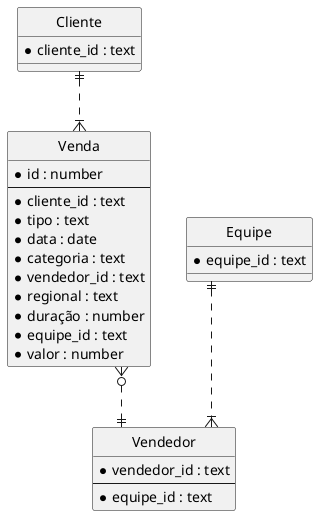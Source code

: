 @startuml

' hide the spot
hide circle

' avoid problems with angled crows feet
skinparam linetype ortho

entity "Cliente" as e01 {
  *cliente_id : text
}

entity "Venda" as e02 {
  *id : number
  --
  *cliente_id : text
  *tipo : text
  *data : date
  *categoria : text
  *vendedor_id : text
  *regional : text
  *duração : number
  *equipe_id : text
  *valor : number
}

entity "Vendedor" as e03 {
  *vendedor_id : text
  --
  *equipe_id : text
}

entity "Equipe" as e04 {
  *equipe_id : text
}

e01 ||..|{ e02
e02 }o..|| e03
e04 ||..|{ e03

@enduml
